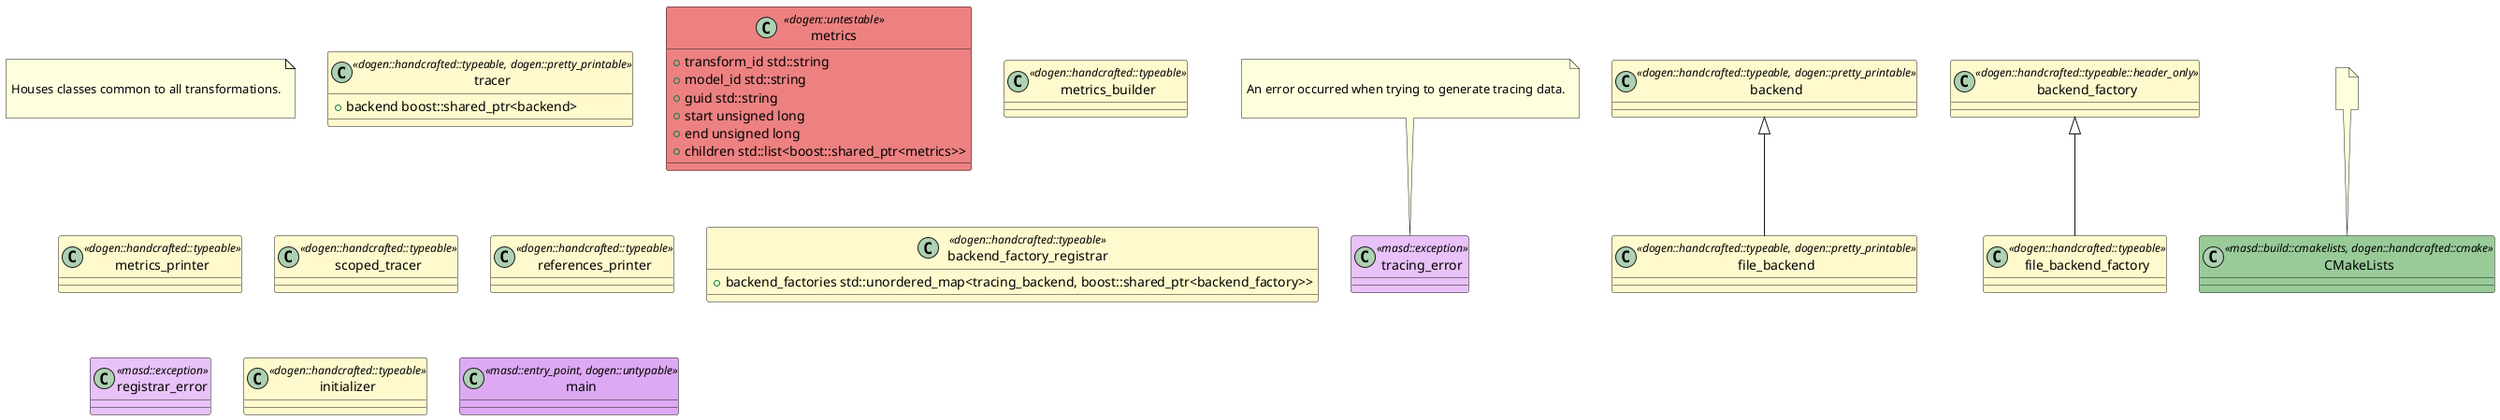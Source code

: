 @startuml
set namespaceSeparator ::
note as N1

Houses classes common to all transformations.

end note

class tracer <<dogen::handcrafted::typeable, dogen::pretty_printable>> #FFFACD {
        +{field} backend boost::shared_ptr<backend>
}

class metrics <<dogen::untestable>> #ED8181 {
        +{field} transform_id std::string
        +{field} model_id std::string
        +{field} guid std::string
        +{field} start unsigned long
        +{field} end unsigned long
        +{field} children std::list<boost::shared_ptr<metrics>>
}

class metrics_builder <<dogen::handcrafted::typeable>> #FFFACD {
}

class metrics_printer <<dogen::handcrafted::typeable>> #FFFACD {
}

class tracing_error <<masd::exception>> #E8C2F8 {
}

note top of  tracing_error

An error occurred when trying to generate tracing data.

end note

class scoped_tracer <<dogen::handcrafted::typeable>> #FFFACD {
}

class references_printer <<dogen::handcrafted::typeable>> #FFFACD {
}

class backend <<dogen::handcrafted::typeable, dogen::pretty_printable>> #FFFACD {
}

class file_backend <<dogen::handcrafted::typeable, dogen::pretty_printable>> #FFFACD {
}

backend <|-- file_backend
class backend_factory_registrar <<dogen::handcrafted::typeable>> #FFFACD {
        +{field} backend_factories std::unordered_map<tracing_backend, boost::shared_ptr<backend_factory>>
}

class registrar_error <<masd::exception>> #E8C2F8 {
}

class backend_factory <<dogen::handcrafted::typeable::header_only>> #FFFACD {
}

class file_backend_factory <<dogen::handcrafted::typeable>> #FFFACD {
}

backend_factory <|-- file_backend_factory
class initializer <<dogen::handcrafted::typeable>> #FFFACD {
}

class main <<masd::entry_point, dogen::untypable>> #DDA9F3 {
}

class CMakeLists <<masd::build::cmakelists, dogen::handcrafted::cmake>> #99CB99 {
}

note top of  CMakeLists


end note

@enduml
